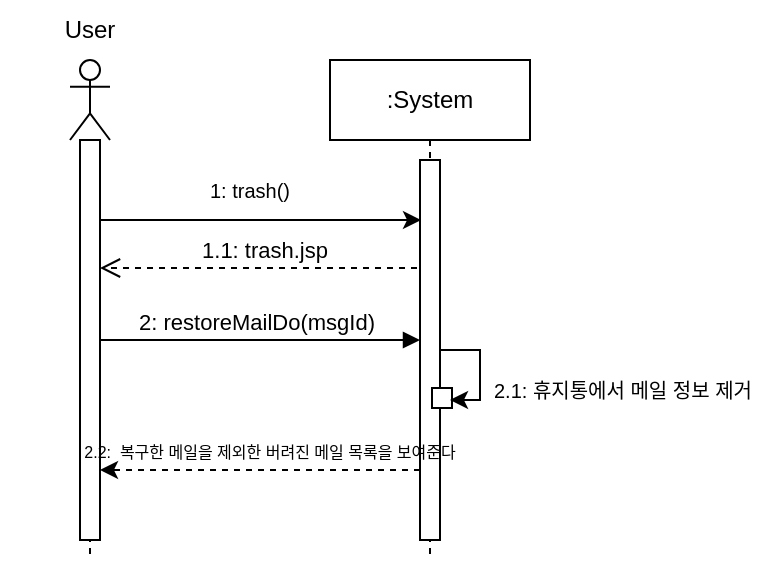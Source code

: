 <mxfile version="24.4.8" type="device">
  <diagram name="페이지-1" id="hKb_oDDfv6RiXR2AsoDt">
    <mxGraphModel dx="453" dy="646" grid="1" gridSize="10" guides="1" tooltips="1" connect="1" arrows="1" fold="1" page="1" pageScale="1" pageWidth="827" pageHeight="1169" math="0" shadow="0">
      <root>
        <mxCell id="0" />
        <mxCell id="1" parent="0" />
        <mxCell id="g7mCVB_rRe4b5HGAGwwJ-3" value="" style="endArrow=classic;html=1;rounded=0;" parent="1" edge="1">
          <mxGeometry width="50" height="50" relative="1" as="geometry">
            <mxPoint x="581.999" y="360" as="sourcePoint" />
            <mxPoint x="745.5" y="360" as="targetPoint" />
          </mxGeometry>
        </mxCell>
        <mxCell id="S8HFpGUDUiRMA5G_zweh-31" value="2: restoreMailDo(msgId)" style="html=1;verticalAlign=bottom;endArrow=block;curved=0;rounded=0;" parent="1" edge="1">
          <mxGeometry x="-0.001" width="80" relative="1" as="geometry">
            <mxPoint x="580" y="420" as="sourcePoint" />
            <mxPoint x="745" y="420" as="targetPoint" />
            <mxPoint as="offset" />
          </mxGeometry>
        </mxCell>
        <mxCell id="S8HFpGUDUiRMA5G_zweh-32" value="" style="shape=umlLifeline;perimeter=lifelinePerimeter;whiteSpace=wrap;html=1;container=1;dropTarget=0;collapsible=0;recursiveResize=0;outlineConnect=0;portConstraint=eastwest;newEdgeStyle={&quot;curved&quot;:0,&quot;rounded&quot;:0};participant=umlActor;" parent="1" vertex="1">
          <mxGeometry x="570" y="280" width="20" height="250" as="geometry" />
        </mxCell>
        <mxCell id="S8HFpGUDUiRMA5G_zweh-33" value="" style="html=1;points=[[0,0,0,0,5],[0,1,0,0,-5],[1,0,0,0,5],[1,1,0,0,-5]];perimeter=orthogonalPerimeter;outlineConnect=0;targetShapes=umlLifeline;portConstraint=eastwest;newEdgeStyle={&quot;curved&quot;:0,&quot;rounded&quot;:0};" parent="S8HFpGUDUiRMA5G_zweh-32" vertex="1">
          <mxGeometry x="5" y="40" width="10" height="200" as="geometry" />
        </mxCell>
        <mxCell id="S8HFpGUDUiRMA5G_zweh-34" value="User" style="text;html=1;align=center;verticalAlign=middle;whiteSpace=wrap;rounded=0;" parent="1" vertex="1">
          <mxGeometry x="550" y="250" width="60" height="30" as="geometry" />
        </mxCell>
        <mxCell id="S8HFpGUDUiRMA5G_zweh-36" value="1.1: trash.jsp" style="html=1;verticalAlign=bottom;endArrow=open;dashed=1;endSize=8;curved=0;rounded=0;" parent="1" edge="1">
          <mxGeometry x="0.002" relative="1" as="geometry">
            <mxPoint x="749.5" y="384" as="sourcePoint" />
            <mxPoint x="585" y="384" as="targetPoint" />
            <mxPoint as="offset" />
          </mxGeometry>
        </mxCell>
        <mxCell id="S8HFpGUDUiRMA5G_zweh-37" value=":System" style="shape=umlLifeline;perimeter=lifelinePerimeter;whiteSpace=wrap;html=1;container=1;dropTarget=0;collapsible=0;recursiveResize=0;outlineConnect=0;portConstraint=eastwest;newEdgeStyle={&quot;edgeStyle&quot;:&quot;elbowEdgeStyle&quot;,&quot;elbow&quot;:&quot;vertical&quot;,&quot;curved&quot;:0,&quot;rounded&quot;:0};" parent="1" vertex="1">
          <mxGeometry x="700" y="280" width="100" height="250" as="geometry" />
        </mxCell>
        <mxCell id="S8HFpGUDUiRMA5G_zweh-38" value="" style="html=1;points=[[0,0,0,0,5],[0,1,0,0,-5],[1,0,0,0,5],[1,1,0,0,-5]];perimeter=orthogonalPerimeter;outlineConnect=0;targetShapes=umlLifeline;portConstraint=eastwest;newEdgeStyle={&quot;curved&quot;:0,&quot;rounded&quot;:0};" parent="S8HFpGUDUiRMA5G_zweh-37" vertex="1">
          <mxGeometry x="45" y="50" width="10" height="190" as="geometry" />
        </mxCell>
        <mxCell id="H2Y1nmCzdkWhHdB9gPzo-2" value="" style="html=1;points=[[0,0,0,0,5],[0,1,0,0,-5],[1,0,0,0,5],[1,1,0,0,-5]];perimeter=orthogonalPerimeter;outlineConnect=0;targetShapes=umlLifeline;portConstraint=eastwest;newEdgeStyle={&quot;curved&quot;:0,&quot;rounded&quot;:0};" parent="S8HFpGUDUiRMA5G_zweh-37" vertex="1">
          <mxGeometry x="51" y="164" width="10" height="10" as="geometry" />
        </mxCell>
        <mxCell id="H2Y1nmCzdkWhHdB9gPzo-1" value="" style="endArrow=classic;html=1;rounded=0;" parent="1" edge="1">
          <mxGeometry width="50" height="50" relative="1" as="geometry">
            <mxPoint x="755.024" y="425" as="sourcePoint" />
            <mxPoint x="760" y="450" as="targetPoint" />
            <Array as="points">
              <mxPoint x="775" y="425" />
              <mxPoint x="775" y="450" />
            </Array>
          </mxGeometry>
        </mxCell>
        <mxCell id="H2Y1nmCzdkWhHdB9gPzo-4" value="&lt;font style=&quot;font-size: 10px;&quot;&gt;2.1: 휴지통에서 메일 정보 제거&lt;/font&gt;" style="text;html=1;align=center;verticalAlign=middle;whiteSpace=wrap;rounded=0;" parent="1" vertex="1">
          <mxGeometry x="770" y="430" width="153" height="30" as="geometry" />
        </mxCell>
        <mxCell id="H2Y1nmCzdkWhHdB9gPzo-5" value="" style="endArrow=classic;html=1;rounded=0;dashed=1;" parent="1" edge="1">
          <mxGeometry width="50" height="50" relative="1" as="geometry">
            <mxPoint x="745" y="485" as="sourcePoint" />
            <mxPoint x="585" y="485" as="targetPoint" />
          </mxGeometry>
        </mxCell>
        <mxCell id="H2Y1nmCzdkWhHdB9gPzo-6" value="&lt;font style=&quot;font-size: 8px;&quot;&gt;2.2:&amp;nbsp; 복구한 메일을 제외한 버려진 메일 목록을 보여준다&lt;/font&gt;" style="text;html=1;align=center;verticalAlign=middle;whiteSpace=wrap;rounded=0;" parent="1" vertex="1">
          <mxGeometry x="535" y="460" width="270" height="30" as="geometry" />
        </mxCell>
        <mxCell id="g7mCVB_rRe4b5HGAGwwJ-4" value="&lt;font style=&quot;font-size: 10px;&quot;&gt;1: trash()&lt;/font&gt;" style="text;html=1;align=center;verticalAlign=middle;whiteSpace=wrap;rounded=0;" parent="1" vertex="1">
          <mxGeometry x="610" y="330" width="100" height="30" as="geometry" />
        </mxCell>
      </root>
    </mxGraphModel>
  </diagram>
</mxfile>
